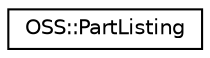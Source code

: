 digraph "类继承关系图"
{
  edge [fontname="Helvetica",fontsize="10",labelfontname="Helvetica",labelfontsize="10"];
  node [fontname="Helvetica",fontsize="10",shape=record];
  rankdir="LR";
  Node1 [label="OSS::PartListing",height=0.2,width=0.4,color="black", fillcolor="white", style="filled",URL="$class_o_s_s_1_1_part_listing.html"];
}
